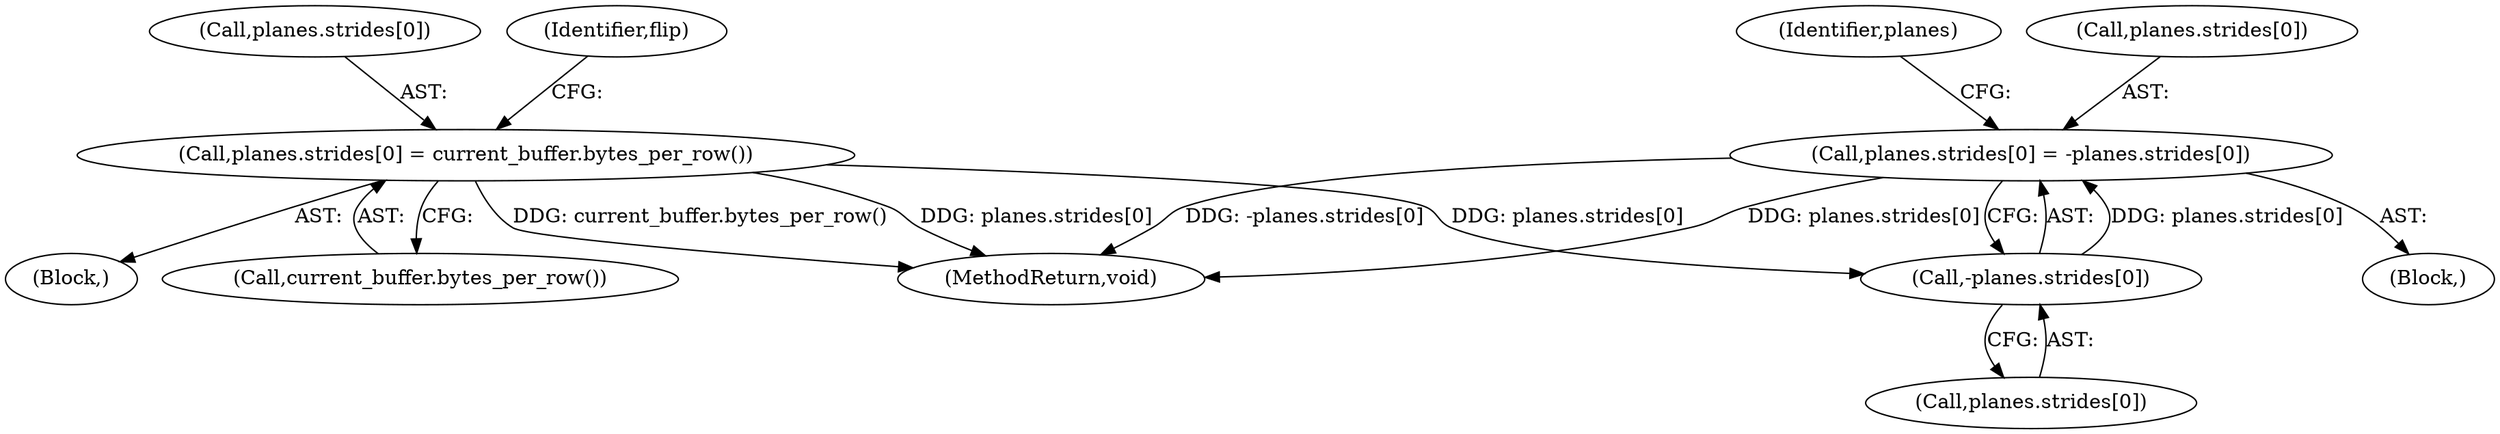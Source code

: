 digraph "0_Chrome_108a923ac784e62ca84b45cb6241f77a942e233a@array" {
"1000164" [label="(Call,planes.strides[0] = -planes.strides[0])"];
"1000170" [label="(Call,-planes.strides[0])"];
"1000154" [label="(Call,planes.strides[0] = current_buffer.bytes_per_row())"];
"1000163" [label="(Block,)"];
"1000109" [label="(Block,)"];
"1000155" [label="(Call,planes.strides[0])"];
"1000154" [label="(Call,planes.strides[0] = current_buffer.bytes_per_row())"];
"1000164" [label="(Call,planes.strides[0] = -planes.strides[0])"];
"1000170" [label="(Call,-planes.strides[0])"];
"1000160" [label="(Call,current_buffer.bytes_per_row())"];
"1000179" [label="(Identifier,planes)"];
"1000162" [label="(Identifier,flip)"];
"1000171" [label="(Call,planes.strides[0])"];
"1000207" [label="(MethodReturn,void)"];
"1000165" [label="(Call,planes.strides[0])"];
"1000164" -> "1000163"  [label="AST: "];
"1000164" -> "1000170"  [label="CFG: "];
"1000165" -> "1000164"  [label="AST: "];
"1000170" -> "1000164"  [label="AST: "];
"1000179" -> "1000164"  [label="CFG: "];
"1000164" -> "1000207"  [label="DDG: -planes.strides[0]"];
"1000164" -> "1000207"  [label="DDG: planes.strides[0]"];
"1000170" -> "1000164"  [label="DDG: planes.strides[0]"];
"1000170" -> "1000171"  [label="CFG: "];
"1000171" -> "1000170"  [label="AST: "];
"1000154" -> "1000170"  [label="DDG: planes.strides[0]"];
"1000154" -> "1000109"  [label="AST: "];
"1000154" -> "1000160"  [label="CFG: "];
"1000155" -> "1000154"  [label="AST: "];
"1000160" -> "1000154"  [label="AST: "];
"1000162" -> "1000154"  [label="CFG: "];
"1000154" -> "1000207"  [label="DDG: current_buffer.bytes_per_row()"];
"1000154" -> "1000207"  [label="DDG: planes.strides[0]"];
}

